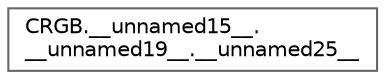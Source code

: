 digraph "Graphical Class Hierarchy"
{
 // LATEX_PDF_SIZE
  bgcolor="transparent";
  edge [fontname=Helvetica,fontsize=10,labelfontname=Helvetica,labelfontsize=10];
  node [fontname=Helvetica,fontsize=10,shape=box,height=0.2,width=0.4];
  rankdir="LR";
  Node0 [id="Node000000",label="CRGB.__unnamed15__.\l__unnamed19__.__unnamed25__",height=0.2,width=0.4,color="grey40", fillcolor="white", style="filled",URL="$db/d87/group___pixel_types.html#de/ded/union_c_r_g_b_8____unnamed15_____8____unnamed19_____8____unnamed25____",tooltip=" "];
}
